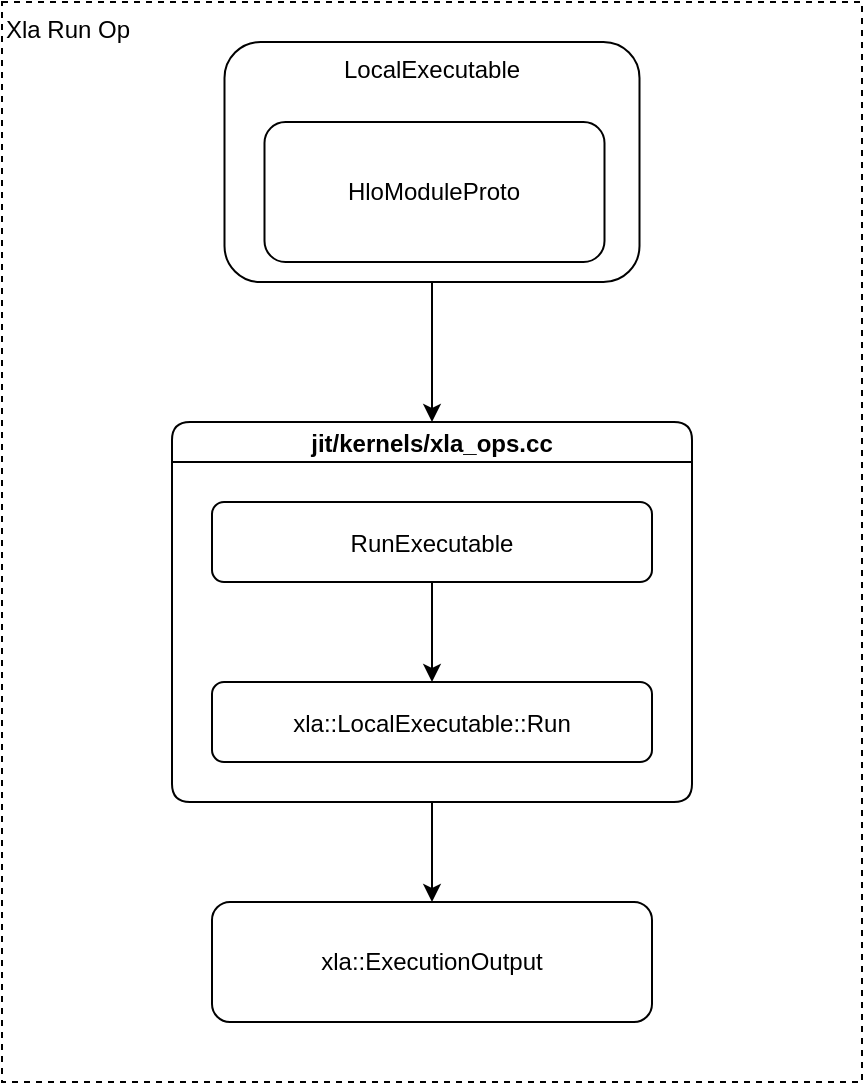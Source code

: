 <mxfile>
    <diagram id="9O7KRbrtFINHXy_Z1PgS" name="第 1 页">
        <mxGraphModel dx="1011" dy="900" grid="1" gridSize="10" guides="1" tooltips="1" connect="1" arrows="1" fold="1" page="1" pageScale="1" pageWidth="1600" pageHeight="900" math="0" shadow="0">
            <root>
                <mxCell id="0"/>
                <mxCell id="1" parent="0"/>
                <mxCell id="2" value="Xla Run Op" style="rounded=0;whiteSpace=wrap;html=1;align=left;verticalAlign=top;dashed=1;" vertex="1" parent="1">
                    <mxGeometry x="190" y="140" width="430" height="540" as="geometry"/>
                </mxCell>
                <mxCell id="5" value="" style="group" vertex="1" connectable="0" parent="1">
                    <mxGeometry x="301.25" y="150" width="207.5" height="140" as="geometry"/>
                </mxCell>
                <mxCell id="6" value="" style="group" vertex="1" connectable="0" parent="5">
                    <mxGeometry y="10" width="207.5" height="120" as="geometry"/>
                </mxCell>
                <mxCell id="7" value="" style="group" vertex="1" connectable="0" parent="6">
                    <mxGeometry width="207.5" height="120" as="geometry"/>
                </mxCell>
                <mxCell id="8" value="LocalExecutable" style="rounded=1;whiteSpace=wrap;html=1;verticalAlign=top;" vertex="1" parent="7">
                    <mxGeometry width="207.5" height="120" as="geometry"/>
                </mxCell>
                <mxCell id="9" value="HloModuleProto" style="rounded=1;whiteSpace=wrap;html=1;" vertex="1" parent="7">
                    <mxGeometry x="20" y="40" width="170" height="70" as="geometry"/>
                </mxCell>
                <mxCell id="33" value="" style="edgeStyle=none;html=1;fontSize=12;" edge="1" parent="1" source="24" target="30">
                    <mxGeometry relative="1" as="geometry"/>
                </mxCell>
                <mxCell id="24" value="jit/kernels/xla_ops.cc" style="swimlane;startSize=20;horizontal=1;childLayout=flowLayout;flowOrientation=north;resizable=0;interRankCellSpacing=50;containerType=tree;fontSize=12;rounded=1;" vertex="1" parent="1">
                    <mxGeometry x="275" y="350" width="260" height="190" as="geometry"/>
                </mxCell>
                <mxCell id="25" value="&lt;font style=&quot;font-size: 12px&quot;&gt;RunExecutable&lt;/font&gt;" style="whiteSpace=wrap;html=1;fontSize=17;rounded=1;" vertex="1" parent="24">
                    <mxGeometry x="20" y="40" width="220" height="40" as="geometry"/>
                </mxCell>
                <mxCell id="28" value="" style="edgeStyle=none;html=1;noEdgeStyle=1;orthogonal=1;" edge="1" source="25" target="29" parent="24">
                    <mxGeometry relative="1" as="geometry">
                        <Array as="points">
                            <mxPoint x="130" y="92"/>
                            <mxPoint x="130" y="118"/>
                        </Array>
                    </mxGeometry>
                </mxCell>
                <mxCell id="29" value="&lt;font style=&quot;font-size: 12px&quot;&gt;xla::LocalExecutable::Run&lt;/font&gt;" style="whiteSpace=wrap;html=1;fontSize=17;rounded=1;" vertex="1" parent="24">
                    <mxGeometry x="20" y="130" width="220" height="40" as="geometry"/>
                </mxCell>
                <mxCell id="27" style="edgeStyle=none;html=1;exitX=0.5;exitY=1;exitDx=0;exitDy=0;entryX=0.5;entryY=0;entryDx=0;entryDy=0;fontSize=19;" edge="1" parent="1" source="8" target="24">
                    <mxGeometry relative="1" as="geometry"/>
                </mxCell>
                <mxCell id="30" value="xla::ExecutionOutput" style="rounded=1;whiteSpace=wrap;html=1;fontSize=12;" vertex="1" parent="1">
                    <mxGeometry x="295" y="590" width="220" height="60" as="geometry"/>
                </mxCell>
            </root>
        </mxGraphModel>
    </diagram>
</mxfile>
